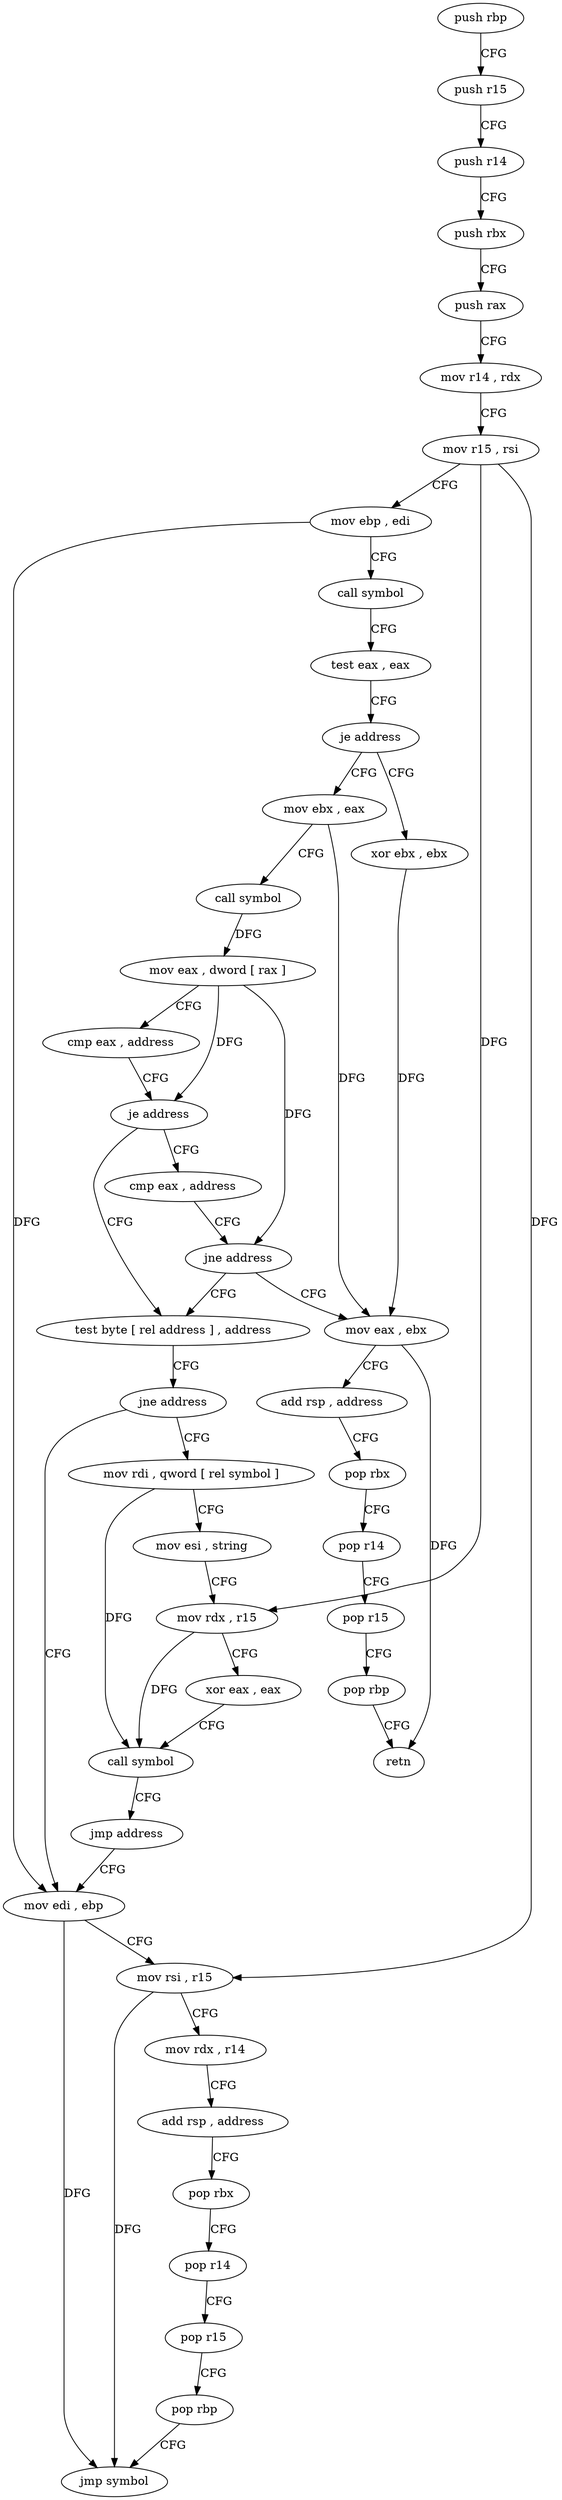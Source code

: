 digraph "func" {
"4240512" [label = "push rbp" ]
"4240513" [label = "push r15" ]
"4240515" [label = "push r14" ]
"4240517" [label = "push rbx" ]
"4240518" [label = "push rax" ]
"4240519" [label = "mov r14 , rdx" ]
"4240522" [label = "mov r15 , rsi" ]
"4240525" [label = "mov ebp , edi" ]
"4240527" [label = "call symbol" ]
"4240532" [label = "test eax , eax" ]
"4240534" [label = "je address" ]
"4240587" [label = "xor ebx , ebx" ]
"4240536" [label = "mov ebx , eax" ]
"4240589" [label = "mov eax , ebx" ]
"4240538" [label = "call symbol" ]
"4240543" [label = "mov eax , dword [ rax ]" ]
"4240545" [label = "cmp eax , address" ]
"4240548" [label = "je address" ]
"4240555" [label = "test byte [ rel address ] , address" ]
"4240550" [label = "cmp eax , address" ]
"4240562" [label = "jne address" ]
"4240602" [label = "mov rdi , qword [ rel symbol ]" ]
"4240564" [label = "mov edi , ebp" ]
"4240553" [label = "jne address" ]
"4240609" [label = "mov esi , string" ]
"4240614" [label = "mov rdx , r15" ]
"4240617" [label = "xor eax , eax" ]
"4240619" [label = "call symbol" ]
"4240624" [label = "jmp address" ]
"4240566" [label = "mov rsi , r15" ]
"4240569" [label = "mov rdx , r14" ]
"4240572" [label = "add rsp , address" ]
"4240576" [label = "pop rbx" ]
"4240577" [label = "pop r14" ]
"4240579" [label = "pop r15" ]
"4240581" [label = "pop rbp" ]
"4240582" [label = "jmp symbol" ]
"4240591" [label = "add rsp , address" ]
"4240595" [label = "pop rbx" ]
"4240596" [label = "pop r14" ]
"4240598" [label = "pop r15" ]
"4240600" [label = "pop rbp" ]
"4240601" [label = "retn" ]
"4240512" -> "4240513" [ label = "CFG" ]
"4240513" -> "4240515" [ label = "CFG" ]
"4240515" -> "4240517" [ label = "CFG" ]
"4240517" -> "4240518" [ label = "CFG" ]
"4240518" -> "4240519" [ label = "CFG" ]
"4240519" -> "4240522" [ label = "CFG" ]
"4240522" -> "4240525" [ label = "CFG" ]
"4240522" -> "4240614" [ label = "DFG" ]
"4240522" -> "4240566" [ label = "DFG" ]
"4240525" -> "4240527" [ label = "CFG" ]
"4240525" -> "4240564" [ label = "DFG" ]
"4240527" -> "4240532" [ label = "CFG" ]
"4240532" -> "4240534" [ label = "CFG" ]
"4240534" -> "4240587" [ label = "CFG" ]
"4240534" -> "4240536" [ label = "CFG" ]
"4240587" -> "4240589" [ label = "DFG" ]
"4240536" -> "4240538" [ label = "CFG" ]
"4240536" -> "4240589" [ label = "DFG" ]
"4240589" -> "4240591" [ label = "CFG" ]
"4240589" -> "4240601" [ label = "DFG" ]
"4240538" -> "4240543" [ label = "DFG" ]
"4240543" -> "4240545" [ label = "CFG" ]
"4240543" -> "4240548" [ label = "DFG" ]
"4240543" -> "4240553" [ label = "DFG" ]
"4240545" -> "4240548" [ label = "CFG" ]
"4240548" -> "4240555" [ label = "CFG" ]
"4240548" -> "4240550" [ label = "CFG" ]
"4240555" -> "4240562" [ label = "CFG" ]
"4240550" -> "4240553" [ label = "CFG" ]
"4240562" -> "4240602" [ label = "CFG" ]
"4240562" -> "4240564" [ label = "CFG" ]
"4240602" -> "4240609" [ label = "CFG" ]
"4240602" -> "4240619" [ label = "DFG" ]
"4240564" -> "4240566" [ label = "CFG" ]
"4240564" -> "4240582" [ label = "DFG" ]
"4240553" -> "4240589" [ label = "CFG" ]
"4240553" -> "4240555" [ label = "CFG" ]
"4240609" -> "4240614" [ label = "CFG" ]
"4240614" -> "4240617" [ label = "CFG" ]
"4240614" -> "4240619" [ label = "DFG" ]
"4240617" -> "4240619" [ label = "CFG" ]
"4240619" -> "4240624" [ label = "CFG" ]
"4240624" -> "4240564" [ label = "CFG" ]
"4240566" -> "4240569" [ label = "CFG" ]
"4240566" -> "4240582" [ label = "DFG" ]
"4240569" -> "4240572" [ label = "CFG" ]
"4240572" -> "4240576" [ label = "CFG" ]
"4240576" -> "4240577" [ label = "CFG" ]
"4240577" -> "4240579" [ label = "CFG" ]
"4240579" -> "4240581" [ label = "CFG" ]
"4240581" -> "4240582" [ label = "CFG" ]
"4240591" -> "4240595" [ label = "CFG" ]
"4240595" -> "4240596" [ label = "CFG" ]
"4240596" -> "4240598" [ label = "CFG" ]
"4240598" -> "4240600" [ label = "CFG" ]
"4240600" -> "4240601" [ label = "CFG" ]
}
